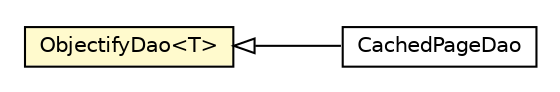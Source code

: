 #!/usr/local/bin/dot
#
# Class diagram 
# Generated by UMLGraph version R5_6-24-gf6e263 (http://www.umlgraph.org/)
#

digraph G {
	edge [fontname="Helvetica",fontsize=10,labelfontname="Helvetica",labelfontsize=10];
	node [fontname="Helvetica",fontsize=10,shape=plaintext];
	nodesep=0.25;
	ranksep=0.5;
	rankdir=LR;
	// com.gwtplatform.crawlerservice.server.service.ObjectifyDao<T>
	c274169 [label=<<table title="com.gwtplatform.crawlerservice.server.service.ObjectifyDao" border="0" cellborder="1" cellspacing="0" cellpadding="2" port="p" bgcolor="lemonChiffon" href="./ObjectifyDao.html">
		<tr><td><table border="0" cellspacing="0" cellpadding="1">
<tr><td align="center" balign="center"> ObjectifyDao&lt;T&gt; </td></tr>
		</table></td></tr>
		</table>>, URL="./ObjectifyDao.html", fontname="Helvetica", fontcolor="black", fontsize=10.0];
	// com.gwtplatform.crawlerservice.server.service.CachedPageDao
	c274170 [label=<<table title="com.gwtplatform.crawlerservice.server.service.CachedPageDao" border="0" cellborder="1" cellspacing="0" cellpadding="2" port="p" href="./CachedPageDao.html">
		<tr><td><table border="0" cellspacing="0" cellpadding="1">
<tr><td align="center" balign="center"> CachedPageDao </td></tr>
		</table></td></tr>
		</table>>, URL="./CachedPageDao.html", fontname="Helvetica", fontcolor="black", fontsize=10.0];
	//com.gwtplatform.crawlerservice.server.service.CachedPageDao extends com.gwtplatform.crawlerservice.server.service.ObjectifyDao<com.gwtplatform.crawlerservice.server.domain.CachedPage>
	c274169:p -> c274170:p [dir=back,arrowtail=empty];
}

